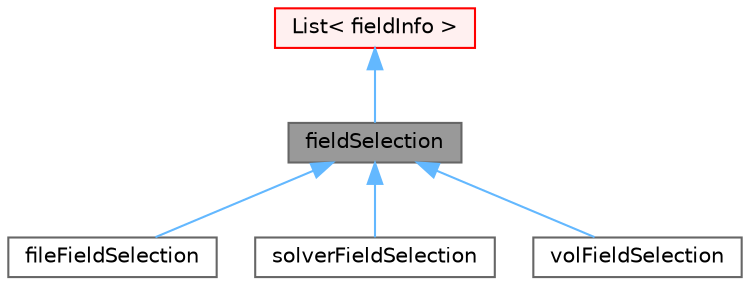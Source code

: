 digraph "fieldSelection"
{
 // LATEX_PDF_SIZE
  bgcolor="transparent";
  edge [fontname=Helvetica,fontsize=10,labelfontname=Helvetica,labelfontsize=10];
  node [fontname=Helvetica,fontsize=10,shape=box,height=0.2,width=0.4];
  Node1 [id="Node000001",label="fieldSelection",height=0.2,width=0.4,color="gray40", fillcolor="grey60", style="filled", fontcolor="black",tooltip="Helper class to manage field selections."];
  Node2 -> Node1 [id="edge1_Node000001_Node000002",dir="back",color="steelblue1",style="solid",tooltip=" "];
  Node2 [id="Node000002",label="List\< fieldInfo \>",height=0.2,width=0.4,color="red", fillcolor="#FFF0F0", style="filled",URL="$classFoam_1_1List.html",tooltip=" "];
  Node1 -> Node6 [id="edge2_Node000001_Node000006",dir="back",color="steelblue1",style="solid",tooltip=" "];
  Node6 [id="Node000006",label="fileFieldSelection",height=0.2,width=0.4,color="gray40", fillcolor="white", style="filled",URL="$classFoam_1_1functionObjects_1_1fileFieldSelection.html",tooltip="Helper class to manage file-based field selections."];
  Node1 -> Node7 [id="edge3_Node000001_Node000007",dir="back",color="steelblue1",style="solid",tooltip=" "];
  Node7 [id="Node000007",label="solverFieldSelection",height=0.2,width=0.4,color="gray40", fillcolor="white", style="filled",URL="$classFoam_1_1functionObjects_1_1solverFieldSelection.html",tooltip=" "];
  Node1 -> Node8 [id="edge4_Node000001_Node000008",dir="back",color="steelblue1",style="solid",tooltip=" "];
  Node8 [id="Node000008",label="volFieldSelection",height=0.2,width=0.4,color="gray40", fillcolor="white", style="filled",URL="$classFoam_1_1functionObjects_1_1volFieldSelection.html",tooltip="Helper class to manage solver field selections."];
}
